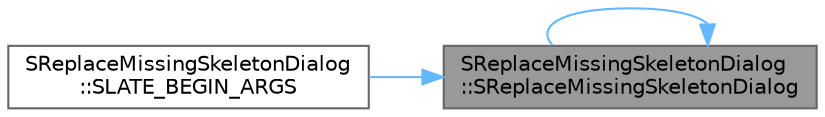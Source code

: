 digraph "SReplaceMissingSkeletonDialog::SReplaceMissingSkeletonDialog"
{
 // INTERACTIVE_SVG=YES
 // LATEX_PDF_SIZE
  bgcolor="transparent";
  edge [fontname=Helvetica,fontsize=10,labelfontname=Helvetica,labelfontsize=10];
  node [fontname=Helvetica,fontsize=10,shape=box,height=0.2,width=0.4];
  rankdir="RL";
  Node1 [id="Node000001",label="SReplaceMissingSkeletonDialog\l::SReplaceMissingSkeletonDialog",height=0.2,width=0.4,color="gray40", fillcolor="grey60", style="filled", fontcolor="black",tooltip=" "];
  Node1 -> Node1 [id="edge1_Node000001_Node000001",dir="back",color="steelblue1",style="solid",tooltip=" "];
  Node1 -> Node2 [id="edge2_Node000001_Node000002",dir="back",color="steelblue1",style="solid",tooltip=" "];
  Node2 [id="Node000002",label="SReplaceMissingSkeletonDialog\l::SLATE_BEGIN_ARGS",height=0.2,width=0.4,color="grey40", fillcolor="white", style="filled",URL="$d3/da5/classSReplaceMissingSkeletonDialog.html#a1539ee002154d1dbfb3a3ccc390b07ce",tooltip=" "];
}
